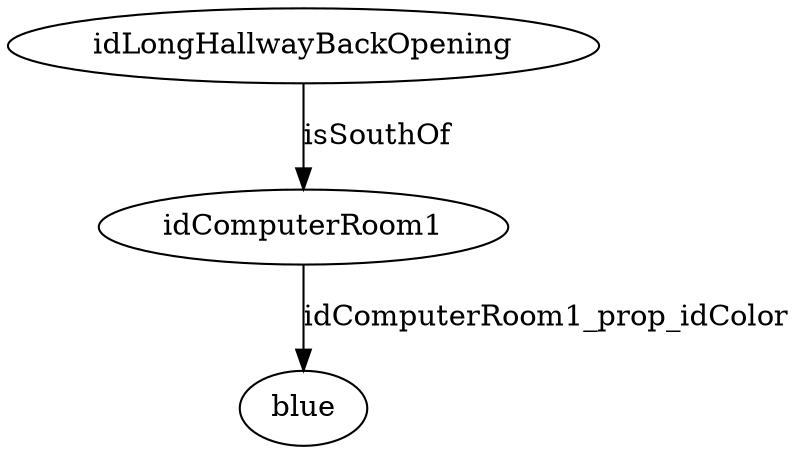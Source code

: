 strict digraph  {
idLongHallwayBackOpening [node_type=entity_node, root=root];
idComputerRoom1;
blue;
idLongHallwayBackOpening -> idComputerRoom1  [edge_type=relationship, label=isSouthOf];
idComputerRoom1 -> blue  [edge_type=property, label=idComputerRoom1_prop_idColor];
}
